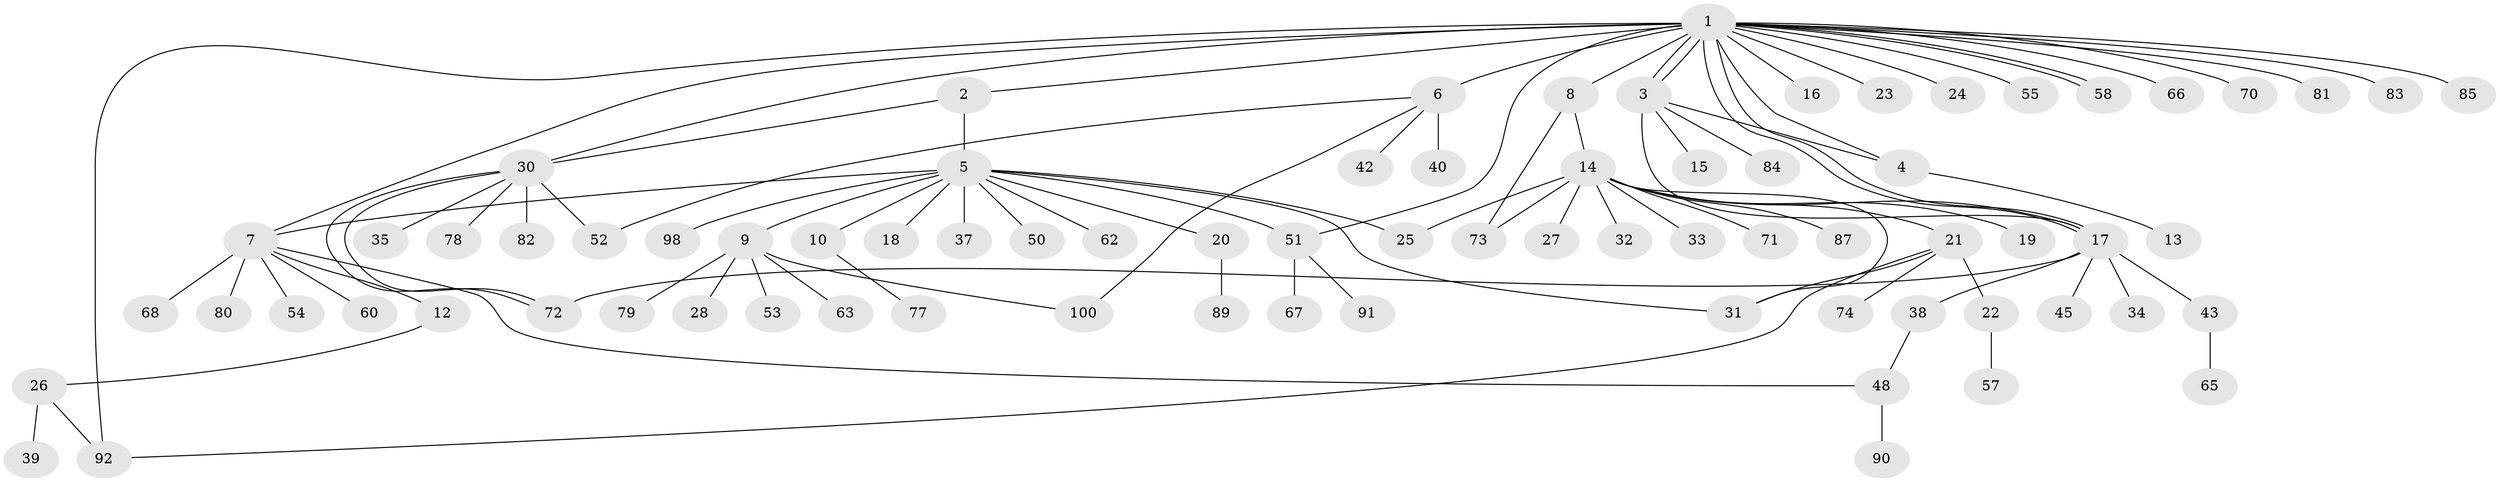 // original degree distribution, {26: 0.01, 3: 0.12, 7: 0.02, 4: 0.04, 11: 0.02, 10: 0.01, 2: 0.15, 1: 0.58, 13: 0.01, 6: 0.02, 8: 0.01, 5: 0.01}
// Generated by graph-tools (version 1.1) at 2025/38/02/21/25 10:38:54]
// undirected, 77 vertices, 96 edges
graph export_dot {
graph [start="1"]
  node [color=gray90,style=filled];
  1 [super="+29"];
  2;
  3 [super="+11"];
  4 [super="+88"];
  5 [super="+47"];
  6 [super="+41"];
  7 [super="+46"];
  8;
  9 [super="+99"];
  10;
  12 [super="+95"];
  13;
  14 [super="+56"];
  15 [super="+64"];
  16;
  17 [super="+69"];
  18;
  19;
  20 [super="+76"];
  21 [super="+93"];
  22;
  23;
  24;
  25 [super="+36"];
  26;
  27;
  28;
  30 [super="+44"];
  31 [super="+94"];
  32;
  33;
  34;
  35;
  37;
  38;
  39;
  40;
  42;
  43;
  45;
  48 [super="+49"];
  50;
  51 [super="+59"];
  52 [super="+75"];
  53 [super="+61"];
  54;
  55 [super="+86"];
  57;
  58;
  60;
  62;
  63;
  65;
  66;
  67;
  68;
  70;
  71;
  72 [super="+97"];
  73;
  74;
  77;
  78;
  79;
  80;
  81;
  82;
  83;
  84;
  85;
  87;
  89;
  90;
  91;
  92 [super="+96"];
  98;
  100;
  1 -- 2;
  1 -- 3;
  1 -- 3;
  1 -- 4;
  1 -- 6 [weight=3];
  1 -- 7;
  1 -- 8;
  1 -- 16;
  1 -- 17;
  1 -- 17;
  1 -- 23;
  1 -- 24;
  1 -- 30 [weight=2];
  1 -- 55;
  1 -- 58;
  1 -- 58;
  1 -- 66;
  1 -- 70;
  1 -- 81;
  1 -- 83;
  1 -- 85;
  1 -- 51;
  1 -- 92;
  2 -- 5;
  2 -- 30;
  3 -- 4;
  3 -- 15;
  3 -- 17;
  3 -- 84;
  4 -- 13;
  5 -- 7 [weight=2];
  5 -- 9;
  5 -- 10;
  5 -- 18;
  5 -- 20;
  5 -- 31;
  5 -- 37;
  5 -- 50;
  5 -- 62;
  5 -- 98;
  5 -- 51;
  5 -- 25;
  6 -- 40;
  6 -- 100;
  6 -- 52;
  6 -- 42;
  7 -- 12;
  7 -- 54;
  7 -- 60;
  7 -- 68;
  7 -- 80;
  7 -- 48;
  8 -- 14;
  8 -- 73;
  9 -- 28;
  9 -- 53;
  9 -- 63;
  9 -- 79;
  9 -- 100;
  10 -- 77;
  12 -- 26;
  14 -- 17;
  14 -- 19;
  14 -- 21;
  14 -- 25;
  14 -- 27;
  14 -- 31;
  14 -- 32;
  14 -- 33;
  14 -- 71;
  14 -- 73;
  14 -- 87;
  17 -- 34;
  17 -- 38;
  17 -- 43;
  17 -- 45;
  17 -- 72 [weight=2];
  20 -- 89;
  21 -- 22;
  21 -- 31;
  21 -- 74;
  21 -- 92;
  22 -- 57;
  26 -- 39;
  26 -- 92;
  30 -- 35;
  30 -- 72;
  30 -- 72;
  30 -- 82;
  30 -- 52;
  30 -- 78;
  38 -- 48;
  43 -- 65;
  48 -- 90;
  51 -- 67;
  51 -- 91;
}
